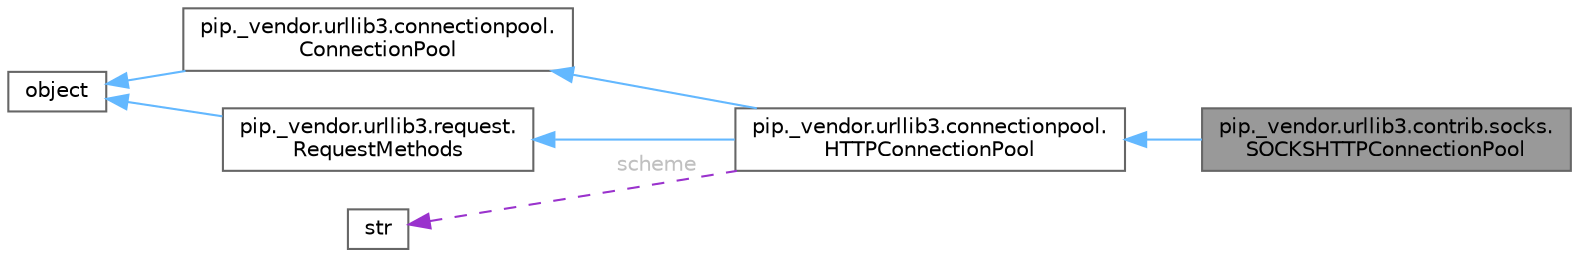 digraph "pip._vendor.urllib3.contrib.socks.SOCKSHTTPConnectionPool"
{
 // LATEX_PDF_SIZE
  bgcolor="transparent";
  edge [fontname=Helvetica,fontsize=10,labelfontname=Helvetica,labelfontsize=10];
  node [fontname=Helvetica,fontsize=10,shape=box,height=0.2,width=0.4];
  rankdir="LR";
  Node1 [id="Node000001",label="pip._vendor.urllib3.contrib.socks.\lSOCKSHTTPConnectionPool",height=0.2,width=0.4,color="gray40", fillcolor="grey60", style="filled", fontcolor="black",tooltip=" "];
  Node2 -> Node1 [id="edge7_Node000001_Node000002",dir="back",color="steelblue1",style="solid",tooltip=" "];
  Node2 [id="Node000002",label="pip._vendor.urllib3.connectionpool.\lHTTPConnectionPool",height=0.2,width=0.4,color="gray40", fillcolor="white", style="filled",URL="$classpip_1_1__vendor_1_1urllib3_1_1connectionpool_1_1HTTPConnectionPool.html",tooltip=" "];
  Node3 -> Node2 [id="edge8_Node000002_Node000003",dir="back",color="steelblue1",style="solid",tooltip=" "];
  Node3 [id="Node000003",label="pip._vendor.urllib3.connectionpool.\lConnectionPool",height=0.2,width=0.4,color="gray40", fillcolor="white", style="filled",URL="$classpip_1_1__vendor_1_1urllib3_1_1connectionpool_1_1ConnectionPool.html",tooltip=" "];
  Node4 -> Node3 [id="edge9_Node000003_Node000004",dir="back",color="steelblue1",style="solid",tooltip=" "];
  Node4 [id="Node000004",label="object",height=0.2,width=0.4,color="gray40", fillcolor="white", style="filled",tooltip=" "];
  Node5 -> Node2 [id="edge10_Node000002_Node000005",dir="back",color="steelblue1",style="solid",tooltip=" "];
  Node5 [id="Node000005",label="pip._vendor.urllib3.request.\lRequestMethods",height=0.2,width=0.4,color="gray40", fillcolor="white", style="filled",URL="$classpip_1_1__vendor_1_1urllib3_1_1request_1_1RequestMethods.html",tooltip=" "];
  Node4 -> Node5 [id="edge11_Node000005_Node000004",dir="back",color="steelblue1",style="solid",tooltip=" "];
  Node6 -> Node2 [id="edge12_Node000002_Node000006",dir="back",color="darkorchid3",style="dashed",tooltip=" ",label=" scheme",fontcolor="grey" ];
  Node6 [id="Node000006",label="str",height=0.2,width=0.4,color="gray40", fillcolor="white", style="filled",tooltip=" "];
}
